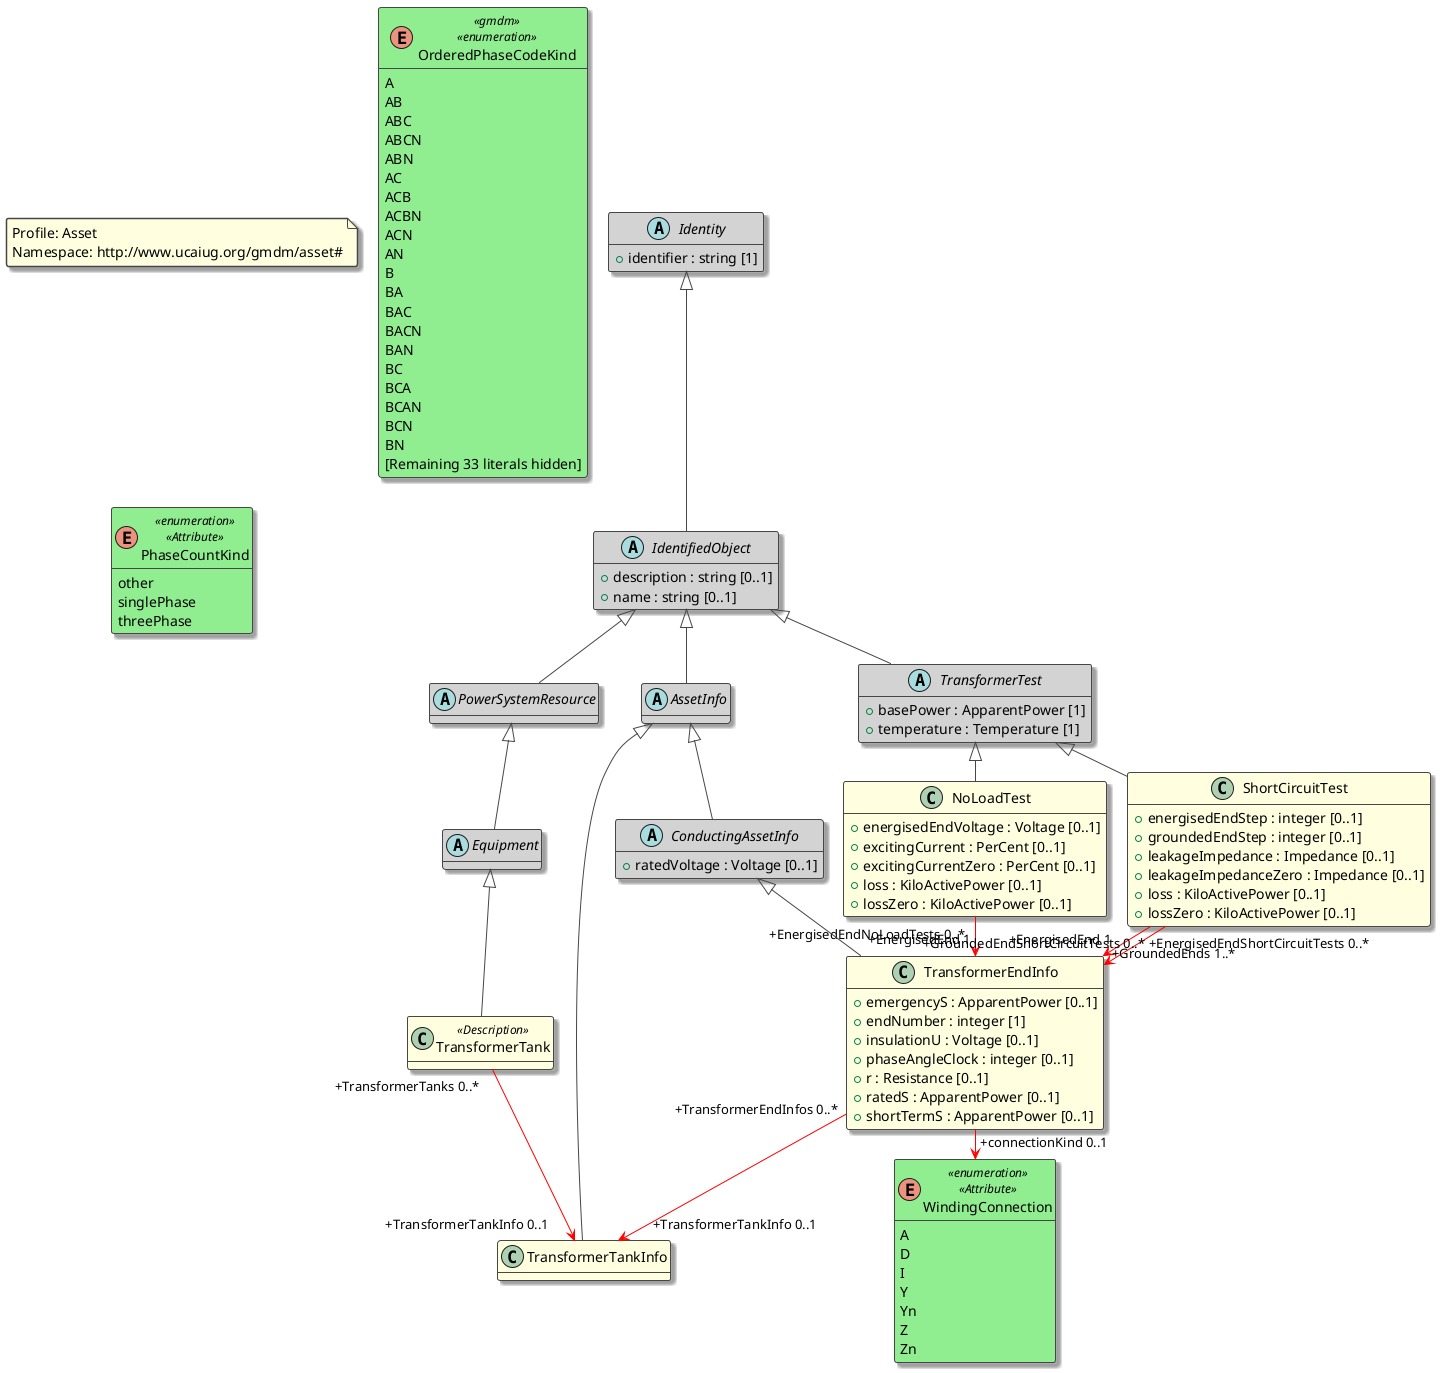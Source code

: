@startuml
top to bottom direction
hide empty methods

' Here we adjust the horizontal spacing for better spatial rendering (the PlantUML default is ~20)
skinparam nodesep 20
' Here we adjust the vertical spacing for better spatial rendering (the PlantUML default is ~30)
skinparam ranksep 30

skinparam BackgroundColor #FFFFFF
skinparam shadowing false
skinparam RoundCorner 5
skinparam BorderColor #454645
skinparam ArrowColor #454645
skinparam FontColor #000000

skinparam class {
  ' Concrete classes style definition
  BackgroundColor #FFFFE0
  FontColor #000000
  AttributeFontColor #000000
  StereotypeFontColor #000000
  HeaderFontColor #000000
  BorderColor #454645
  BorderThickness 1
  
  ' Abstract classes style definition
  BackgroundColor<<abstract>> #D3D3D3
  FontColor<<abstract>> #000000
  AttributeFontColor<<abstract>> #000000
  StereotypeFontColor<<abstract>> #000000
  HeaderFontColor<<abstract>> #000000
  BorderColor<<abstract>> #454645
  BorderThickness<<abstract>> 1
  
  ' Enumerations style definition
  BackgroundColor<<enumeration>> #90EE90
  FontColor<<enumeration>> #000000
  AttributeFontColor<<enumeration>> #000000
  StereotypeFontColor<<enumeration>> #000000
  HeaderFontColor <<enumeration>> #000000
  BorderColor<<enumeration>> #454645
  BorderThickness<<enumeration>> 1
  
  ' CIMDatatypes style definition
  BackgroundColor<<CIMDatatype>> #FFEBCD
  FontColor<<CIMDatatype>> #000000
  AttributeFontColor<<CIMDatatype>> #000000
  StereotypeFontColor<<CIMDatatype>> #000000
  HeaderFontColor<<CIMDatatype>> #000000
  BorderColor<<CIMDatatype>> #454645
  BorderThickness<<CIMDatatype>> 1
  
  ' Compound classes style definition
  BackgroundColor<<Compound>> #FFEBCD
  FontColor<<Compound>> #000000
  AttributeFontColor<<Compound>> #000000
  StereotypeFontColor<<Compound>> #000000
  HeaderFontColor<<Compound>> #000000
  BorderColor<<Compound>> #454645
  BorderThickness<<Compound>> 1
  
  ' Primitive classes style definition
  BackgroundColor<<Primitive>> #E6E6FF
  FontColor<<Primitive>> #000000
  AttributeFontColor<<Primitive>> #000000
  StereotypeFontColor<<Primitive>> #000000
  HeaderFontColor<<Primitive>> #000000
  BorderColor<<Primitive>> #454645
  BorderThickness<<Primitive>> 1
  
  ' Errors classes style definition
  BackgroundColor<<error>> #FFC0CB
  FontColor<<error>> #000000
  AttributeFontColor<<error>> #000000
  StereotypeFontColor<<error>> #000000
  HeaderFontColor<<error>> #000000
  BorderColor<<error>> #454645
  BorderThickness<<error>> 1
}
skinparam shadowing true

hide <<abstract>> stereotype
hide <<error>> stereotype


skinparam note {
  BorderColor #454645
  BorderThickness 1.5
  FontSize 14
  Font Bold
  FontColor #000000
}
' Add a note towards the upper left corner of the diagram
note as AssetNote #lightyellow
   Profile: Asset
   Namespace: http://www.ucaiug.org/gmdm/asset#
end note

' AssetInfo inherits from IdentifiedObject
abstract class AssetInfo  <<abstract>> {
}

IdentifiedObject <|-- AssetInfo

' ConductingAssetInfo inherits from AssetInfo
abstract class ConductingAssetInfo  <<abstract>> {
   +ratedVoltage : Voltage [0..1]
}

AssetInfo <|-- ConductingAssetInfo

' Equipment inherits from PowerSystemResource
abstract class Equipment  <<abstract>> {
}

PowerSystemResource <|-- Equipment

' IdentifiedObject inherits from Identity
abstract class IdentifiedObject  <<abstract>> {
   +description : string [0..1]
   +name : string [0..1]
}

Identity <|-- IdentifiedObject

' Identity
abstract class Identity  <<abstract>> {
   +identifier : string [1]
}


' NoLoadTest inherits from TransformerTest
class NoLoadTest   {
   +energisedEndVoltage : Voltage [0..1]
   +excitingCurrent : PerCent [0..1]
   +excitingCurrentZero : PerCent [0..1]
   +loss : KiloActivePower [0..1]
   +lossZero : KiloActivePower [0..1]
}

TransformerTest <|-- NoLoadTest
NoLoadTest "+EnergisedEndNoLoadTests 0..*" --> "+EnergisedEnd 1" TransformerEndInfo#red

' Enumeration OrderedPhaseCodeKind
enum OrderedPhaseCodeKind <<gmdm>><<enumeration>>  {
   A
   AB
   ABC
   ABCN
   ABN
   AC
   ACB
   ACBN
   ACN
   AN
   B
   BA
   BAC
   BACN
   BAN
   BC
   BCA
   BCAN
   BCN
   BN
   [Remaining 33 literals hidden]
}

' Enumeration PhaseCountKind
enum PhaseCountKind <<enumeration>><<Attribute>>  {
   other
   singlePhase
   threePhase
}

' PowerSystemResource inherits from IdentifiedObject
abstract class PowerSystemResource  <<abstract>> {
}

IdentifiedObject <|-- PowerSystemResource

' ShortCircuitTest inherits from TransformerTest
class ShortCircuitTest   {
   +energisedEndStep : integer [0..1]
   +groundedEndStep : integer [0..1]
   +leakageImpedance : Impedance [0..1]
   +leakageImpedanceZero : Impedance [0..1]
   +loss : KiloActivePower [0..1]
   +lossZero : KiloActivePower [0..1]
}

TransformerTest <|-- ShortCircuitTest
ShortCircuitTest "+EnergisedEndShortCircuitTests 0..*" --> "+EnergisedEnd 1" TransformerEndInfo#red
ShortCircuitTest "+GroundedEndShortCircuitTests 0..*" --> "+GroundedEnds 1..*" TransformerEndInfo#red

' TransformerEndInfo inherits from ConductingAssetInfo
class TransformerEndInfo   {
   +emergencyS : ApparentPower [0..1]
   +endNumber : integer [1]
   +insulationU : Voltage [0..1]
   +phaseAngleClock : integer [0..1]
   +r : Resistance [0..1]
   +ratedS : ApparentPower [0..1]
   +shortTermS : ApparentPower [0..1]
}

ConductingAssetInfo <|-- TransformerEndInfo
TransformerEndInfo " " --> "+connectionKind 0..1" WindingConnection#red
TransformerEndInfo "+TransformerEndInfos 0..*" --> "+TransformerTankInfo 0..1" TransformerTankInfo#red

' TransformerTank inherits from Equipment
class TransformerTank <<Description>>  {
}

Equipment <|-- TransformerTank
TransformerTank "+TransformerTanks 0..*" --> "+TransformerTankInfo 0..1" TransformerTankInfo#red

' TransformerTankInfo inherits from AssetInfo
class TransformerTankInfo   {
}

AssetInfo <|-- TransformerTankInfo

' TransformerTest inherits from IdentifiedObject
abstract class TransformerTest  <<abstract>> {
   +basePower : ApparentPower [1]
   +temperature : Temperature [1]
}

IdentifiedObject <|-- TransformerTest

' Enumeration WindingConnection
enum WindingConnection <<enumeration>><<Attribute>>  {
   A
   D
   I
   Y
   Yn
   Z
   Zn
}

@enduml
